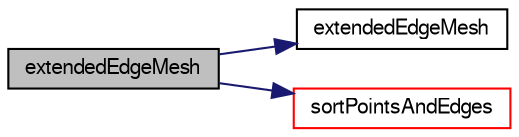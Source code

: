 digraph "extendedEdgeMesh"
{
  bgcolor="transparent";
  edge [fontname="FreeSans",fontsize="10",labelfontname="FreeSans",labelfontsize="10"];
  node [fontname="FreeSans",fontsize="10",shape=record];
  rankdir="LR";
  Node222 [label="extendedEdgeMesh",height=0.2,width=0.4,color="black", fillcolor="grey75", style="filled", fontcolor="black"];
  Node222 -> Node223 [color="midnightblue",fontsize="10",style="solid",fontname="FreeSans"];
  Node223 [label="extendedEdgeMesh",height=0.2,width=0.4,color="black",URL="$a21786.html#a16ecd6f0225623583777d62d0026d3b8",tooltip="Construct null. "];
  Node222 -> Node224 [color="midnightblue",fontsize="10",style="solid",fontname="FreeSans"];
  Node224 [label="sortPointsAndEdges",height=0.2,width=0.4,color="red",URL="$a21786.html#a35042787bb1f37f3e2695d3b48e313b0"];
}
